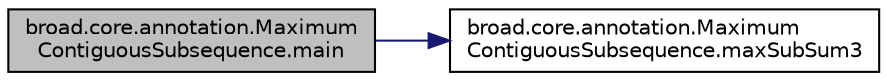 digraph "broad.core.annotation.MaximumContiguousSubsequence.main"
{
  edge [fontname="Helvetica",fontsize="10",labelfontname="Helvetica",labelfontsize="10"];
  node [fontname="Helvetica",fontsize="10",shape=record];
  rankdir="LR";
  Node1 [label="broad.core.annotation.Maximum\lContiguousSubsequence.main",height=0.2,width=0.4,color="black", fillcolor="grey75", style="filled" fontcolor="black"];
  Node1 -> Node2 [color="midnightblue",fontsize="10",style="solid",fontname="Helvetica"];
  Node2 [label="broad.core.annotation.Maximum\lContiguousSubsequence.maxSubSum3",height=0.2,width=0.4,color="black", fillcolor="white", style="filled",URL="$classbroad_1_1core_1_1annotation_1_1_maximum_contiguous_subsequence.html#a739cb8ca66abe40ccc3dfdf8764cb920"];
}
